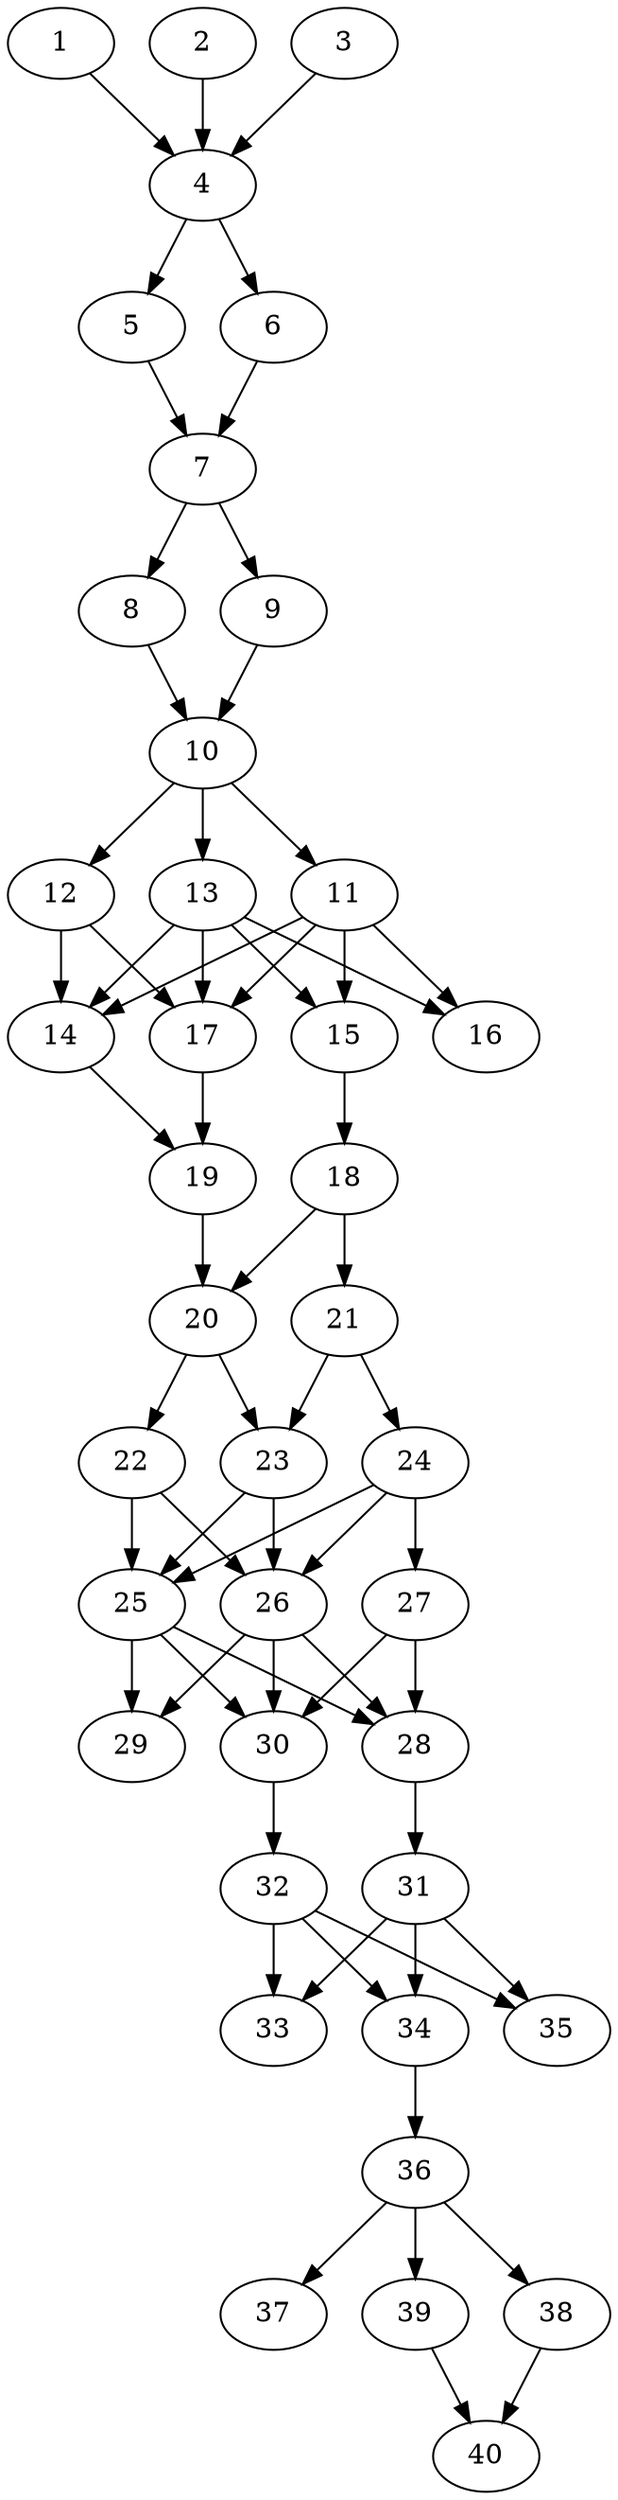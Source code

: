 // DAG automatically generated by daggen at Thu Oct  3 14:06:49 2019
// ./daggen --dot -n 40 --ccr 0.5 --fat 0.3 --regular 0.5 --density 0.9 --mindata 5242880 --maxdata 52428800 
digraph G {
  1 [size="44931072", alpha="0.11", expect_size="22465536"] 
  1 -> 4 [size ="22465536"]
  2 [size="11741184", alpha="0.06", expect_size="5870592"] 
  2 -> 4 [size ="5870592"]
  3 [size="38461440", alpha="0.03", expect_size="19230720"] 
  3 -> 4 [size ="19230720"]
  4 [size="35821568", alpha="0.14", expect_size="17910784"] 
  4 -> 5 [size ="17910784"]
  4 -> 6 [size ="17910784"]
  5 [size="50126848", alpha="0.15", expect_size="25063424"] 
  5 -> 7 [size ="25063424"]
  6 [size="88938496", alpha="0.03", expect_size="44469248"] 
  6 -> 7 [size ="44469248"]
  7 [size="92213248", alpha="0.01", expect_size="46106624"] 
  7 -> 8 [size ="46106624"]
  7 -> 9 [size ="46106624"]
  8 [size="21133312", alpha="0.14", expect_size="10566656"] 
  8 -> 10 [size ="10566656"]
  9 [size="91293696", alpha="0.19", expect_size="45646848"] 
  9 -> 10 [size ="45646848"]
  10 [size="54679552", alpha="0.13", expect_size="27339776"] 
  10 -> 11 [size ="27339776"]
  10 -> 12 [size ="27339776"]
  10 -> 13 [size ="27339776"]
  11 [size="15771648", alpha="0.18", expect_size="7885824"] 
  11 -> 14 [size ="7885824"]
  11 -> 15 [size ="7885824"]
  11 -> 16 [size ="7885824"]
  11 -> 17 [size ="7885824"]
  12 [size="67833856", alpha="0.13", expect_size="33916928"] 
  12 -> 14 [size ="33916928"]
  12 -> 17 [size ="33916928"]
  13 [size="94048256", alpha="0.17", expect_size="47024128"] 
  13 -> 14 [size ="47024128"]
  13 -> 15 [size ="47024128"]
  13 -> 16 [size ="47024128"]
  13 -> 17 [size ="47024128"]
  14 [size="15071232", alpha="0.20", expect_size="7535616"] 
  14 -> 19 [size ="7535616"]
  15 [size="80513024", alpha="0.16", expect_size="40256512"] 
  15 -> 18 [size ="40256512"]
  16 [size="55435264", alpha="0.15", expect_size="27717632"] 
  17 [size="67784704", alpha="0.04", expect_size="33892352"] 
  17 -> 19 [size ="33892352"]
  18 [size="73596928", alpha="0.19", expect_size="36798464"] 
  18 -> 20 [size ="36798464"]
  18 -> 21 [size ="36798464"]
  19 [size="45481984", alpha="0.09", expect_size="22740992"] 
  19 -> 20 [size ="22740992"]
  20 [size="41400320", alpha="0.01", expect_size="20700160"] 
  20 -> 22 [size ="20700160"]
  20 -> 23 [size ="20700160"]
  21 [size="10541056", alpha="0.01", expect_size="5270528"] 
  21 -> 23 [size ="5270528"]
  21 -> 24 [size ="5270528"]
  22 [size="97456128", alpha="0.00", expect_size="48728064"] 
  22 -> 25 [size ="48728064"]
  22 -> 26 [size ="48728064"]
  23 [size="65318912", alpha="0.06", expect_size="32659456"] 
  23 -> 25 [size ="32659456"]
  23 -> 26 [size ="32659456"]
  24 [size="51148800", alpha="0.17", expect_size="25574400"] 
  24 -> 25 [size ="25574400"]
  24 -> 26 [size ="25574400"]
  24 -> 27 [size ="25574400"]
  25 [size="50083840", alpha="0.16", expect_size="25041920"] 
  25 -> 28 [size ="25041920"]
  25 -> 29 [size ="25041920"]
  25 -> 30 [size ="25041920"]
  26 [size="32028672", alpha="0.12", expect_size="16014336"] 
  26 -> 28 [size ="16014336"]
  26 -> 29 [size ="16014336"]
  26 -> 30 [size ="16014336"]
  27 [size="100745216", alpha="0.05", expect_size="50372608"] 
  27 -> 28 [size ="50372608"]
  27 -> 30 [size ="50372608"]
  28 [size="26507264", alpha="0.00", expect_size="13253632"] 
  28 -> 31 [size ="13253632"]
  29 [size="22777856", alpha="0.13", expect_size="11388928"] 
  30 [size="66586624", alpha="0.15", expect_size="33293312"] 
  30 -> 32 [size ="33293312"]
  31 [size="72648704", alpha="0.18", expect_size="36324352"] 
  31 -> 33 [size ="36324352"]
  31 -> 34 [size ="36324352"]
  31 -> 35 [size ="36324352"]
  32 [size="75413504", alpha="0.13", expect_size="37706752"] 
  32 -> 33 [size ="37706752"]
  32 -> 34 [size ="37706752"]
  32 -> 35 [size ="37706752"]
  33 [size="76138496", alpha="0.06", expect_size="38069248"] 
  34 [size="102795264", alpha="0.00", expect_size="51397632"] 
  34 -> 36 [size ="51397632"]
  35 [size="86353920", alpha="0.09", expect_size="43176960"] 
  36 [size="66451456", alpha="0.07", expect_size="33225728"] 
  36 -> 37 [size ="33225728"]
  36 -> 38 [size ="33225728"]
  36 -> 39 [size ="33225728"]
  37 [size="27172864", alpha="0.18", expect_size="13586432"] 
  38 [size="50245632", alpha="0.01", expect_size="25122816"] 
  38 -> 40 [size ="25122816"]
  39 [size="51947520", alpha="0.13", expect_size="25973760"] 
  39 -> 40 [size ="25973760"]
  40 [size="18716672", alpha="0.10", expect_size="9358336"] 
}
